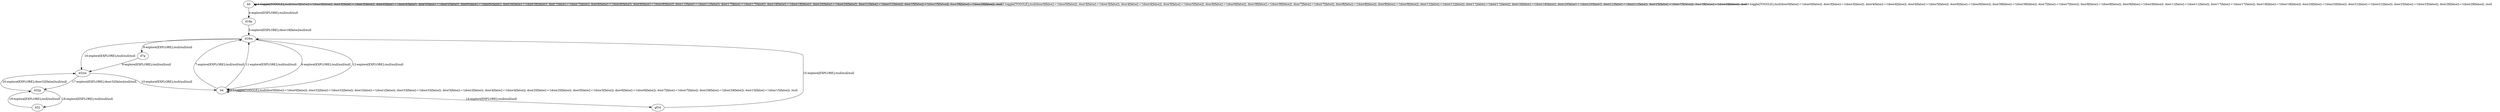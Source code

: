 # Total number of goals covered by this test: 1
# d32p --> d32m

digraph g {
"b0" -> "b0" [label = "1-toggle[TOGGLE];/null/door0[false]:=!(door0[false]); door3[false]:=!(door3[false]); door4[false]:=!(door4[false]); door5[false]:=!(door5[false]); door6[false]:=!(door6[false]); door38[false]:=!(door38[false]); door7[false]:=!(door7[false]); door8[false]:=!(door8[false]); door9[false]:=!(door9[false]); door11[false]:=!(door11[false]); door17[false]:=!(door17[false]); door18[false]:=!(door18[false]); door20[false]:=!(door20[false]); door21[false]:=!(door21[false]); door25[false]:=!(door25[false]); door28[false]:=!(door28[false]); /null"];
"b0" -> "b0" [label = "2-toggle[TOGGLE];/null/door0[false]:=!(door0[false]); door3[false]:=!(door3[false]); door4[false]:=!(door4[false]); door5[false]:=!(door5[false]); door6[false]:=!(door6[false]); door38[false]:=!(door38[false]); door7[false]:=!(door7[false]); door8[false]:=!(door8[false]); door9[false]:=!(door9[false]); door11[false]:=!(door11[false]); door17[false]:=!(door17[false]); door18[false]:=!(door18[false]); door20[false]:=!(door20[false]); door21[false]:=!(door21[false]); door25[false]:=!(door25[false]); door28[false]:=!(door28[false]); /null"];
"b0" -> "b0" [label = "3-toggle[TOGGLE];/null/door0[false]:=!(door0[false]); door3[false]:=!(door3[false]); door4[false]:=!(door4[false]); door5[false]:=!(door5[false]); door6[false]:=!(door6[false]); door38[false]:=!(door38[false]); door7[false]:=!(door7[false]); door8[false]:=!(door8[false]); door9[false]:=!(door9[false]); door11[false]:=!(door11[false]); door17[false]:=!(door17[false]); door18[false]:=!(door18[false]); door20[false]:=!(door20[false]); door21[false]:=!(door21[false]); door25[false]:=!(door25[false]); door28[false]:=!(door28[false]); /null"];
"b0" -> "d18p" [label = "4-explore[EXPLORE];/null/null/null"];
"d18p" -> "d18m" [label = "5-explore[EXPLORE];/door18[false]/null/null"];
"d18m" -> "b4" [label = "6-explore[EXPLORE];/null/null/null"];
"b4" -> "d18m" [label = "7-explore[EXPLORE];/null/null/null"];
"d18m" -> "d7p" [label = "8-explore[EXPLORE];/null/null/null"];
"d7p" -> "d32m" [label = "9-explore[EXPLORE];/null/null/null"];
"d32m" -> "b4" [label = "10-explore[EXPLORE];/null/null/null"];
"b4" -> "d18m" [label = "11-explore[EXPLORE];/null/null/null"];
"d18m" -> "b4" [label = "12-explore[EXPLORE];/null/null/null"];
"b4" -> "b4" [label = "13-toggle[TOGGLE];/null/door0[false]:=!(door0[false]); door32[false]:=!(door32[false]); door1[false]:=!(door1[false]); door33[false]:=!(door33[false]); door3[false]:=!(door3[false]); door4[false]:=!(door4[false]); door20[false]:=!(door20[false]); door5[false]:=!(door5[false]); door6[false]:=!(door6[false]); door7[false]:=!(door7[false]); door29[false]:=!(door29[false]); door15[false]:=!(door15[false]); /null"];
"b4" -> "gf16" [label = "14-explore[EXPLORE];/null/null/null"];
"gf16" -> "d18m" [label = "15-explore[EXPLORE];/null/null/null"];
"d18m" -> "d32m" [label = "16-explore[EXPLORE];/null/null/null"];
"d32m" -> "d32p" [label = "17-explore[EXPLORE];/door32[false]/null/null"];
"d32p" -> "b52" [label = "18-explore[EXPLORE];/null/null/null"];
"b52" -> "d32p" [label = "19-explore[EXPLORE];/null/null/null"];
"d32p" -> "d32m" [label = "20-explore[EXPLORE];/door32[false]/null/null"];
}
